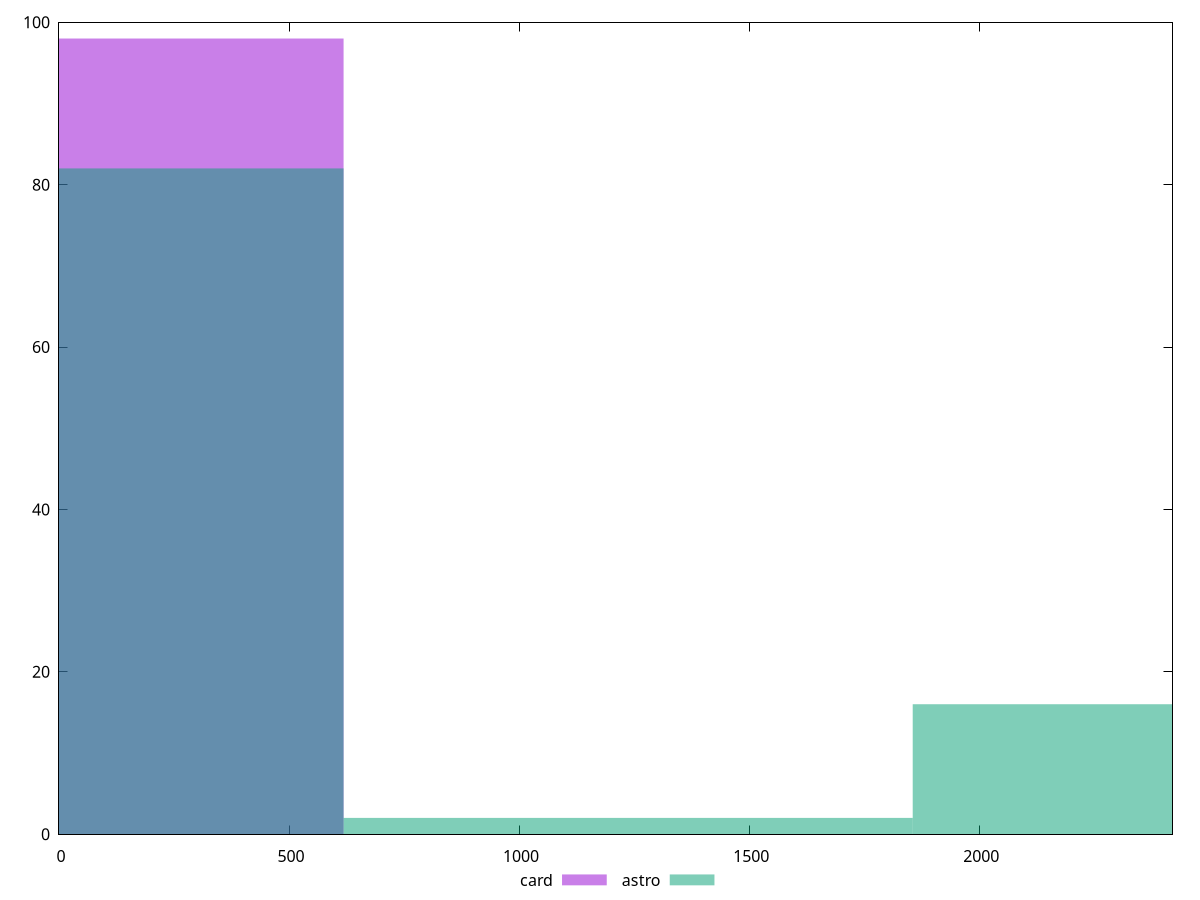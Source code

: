 reset

$card <<EOF
0 98
EOF

$astro <<EOF
0 82
1236.9397431776554 2
2473.8794863553107 16
EOF

set key outside below
set boxwidth 1236.9397431776554
set xrange [0:2420]
set yrange [0:100]
set trange [0:100]
set style fill transparent solid 0.5 noborder
set terminal svg size 640, 500 enhanced background rgb 'white'
set output "report/report_00029_2021-02-24T13-36-40.390Z/unused-css-rules/comparison/histogram/2_vs_3.svg"

plot $card title "card" with boxes, \
     $astro title "astro" with boxes

reset
